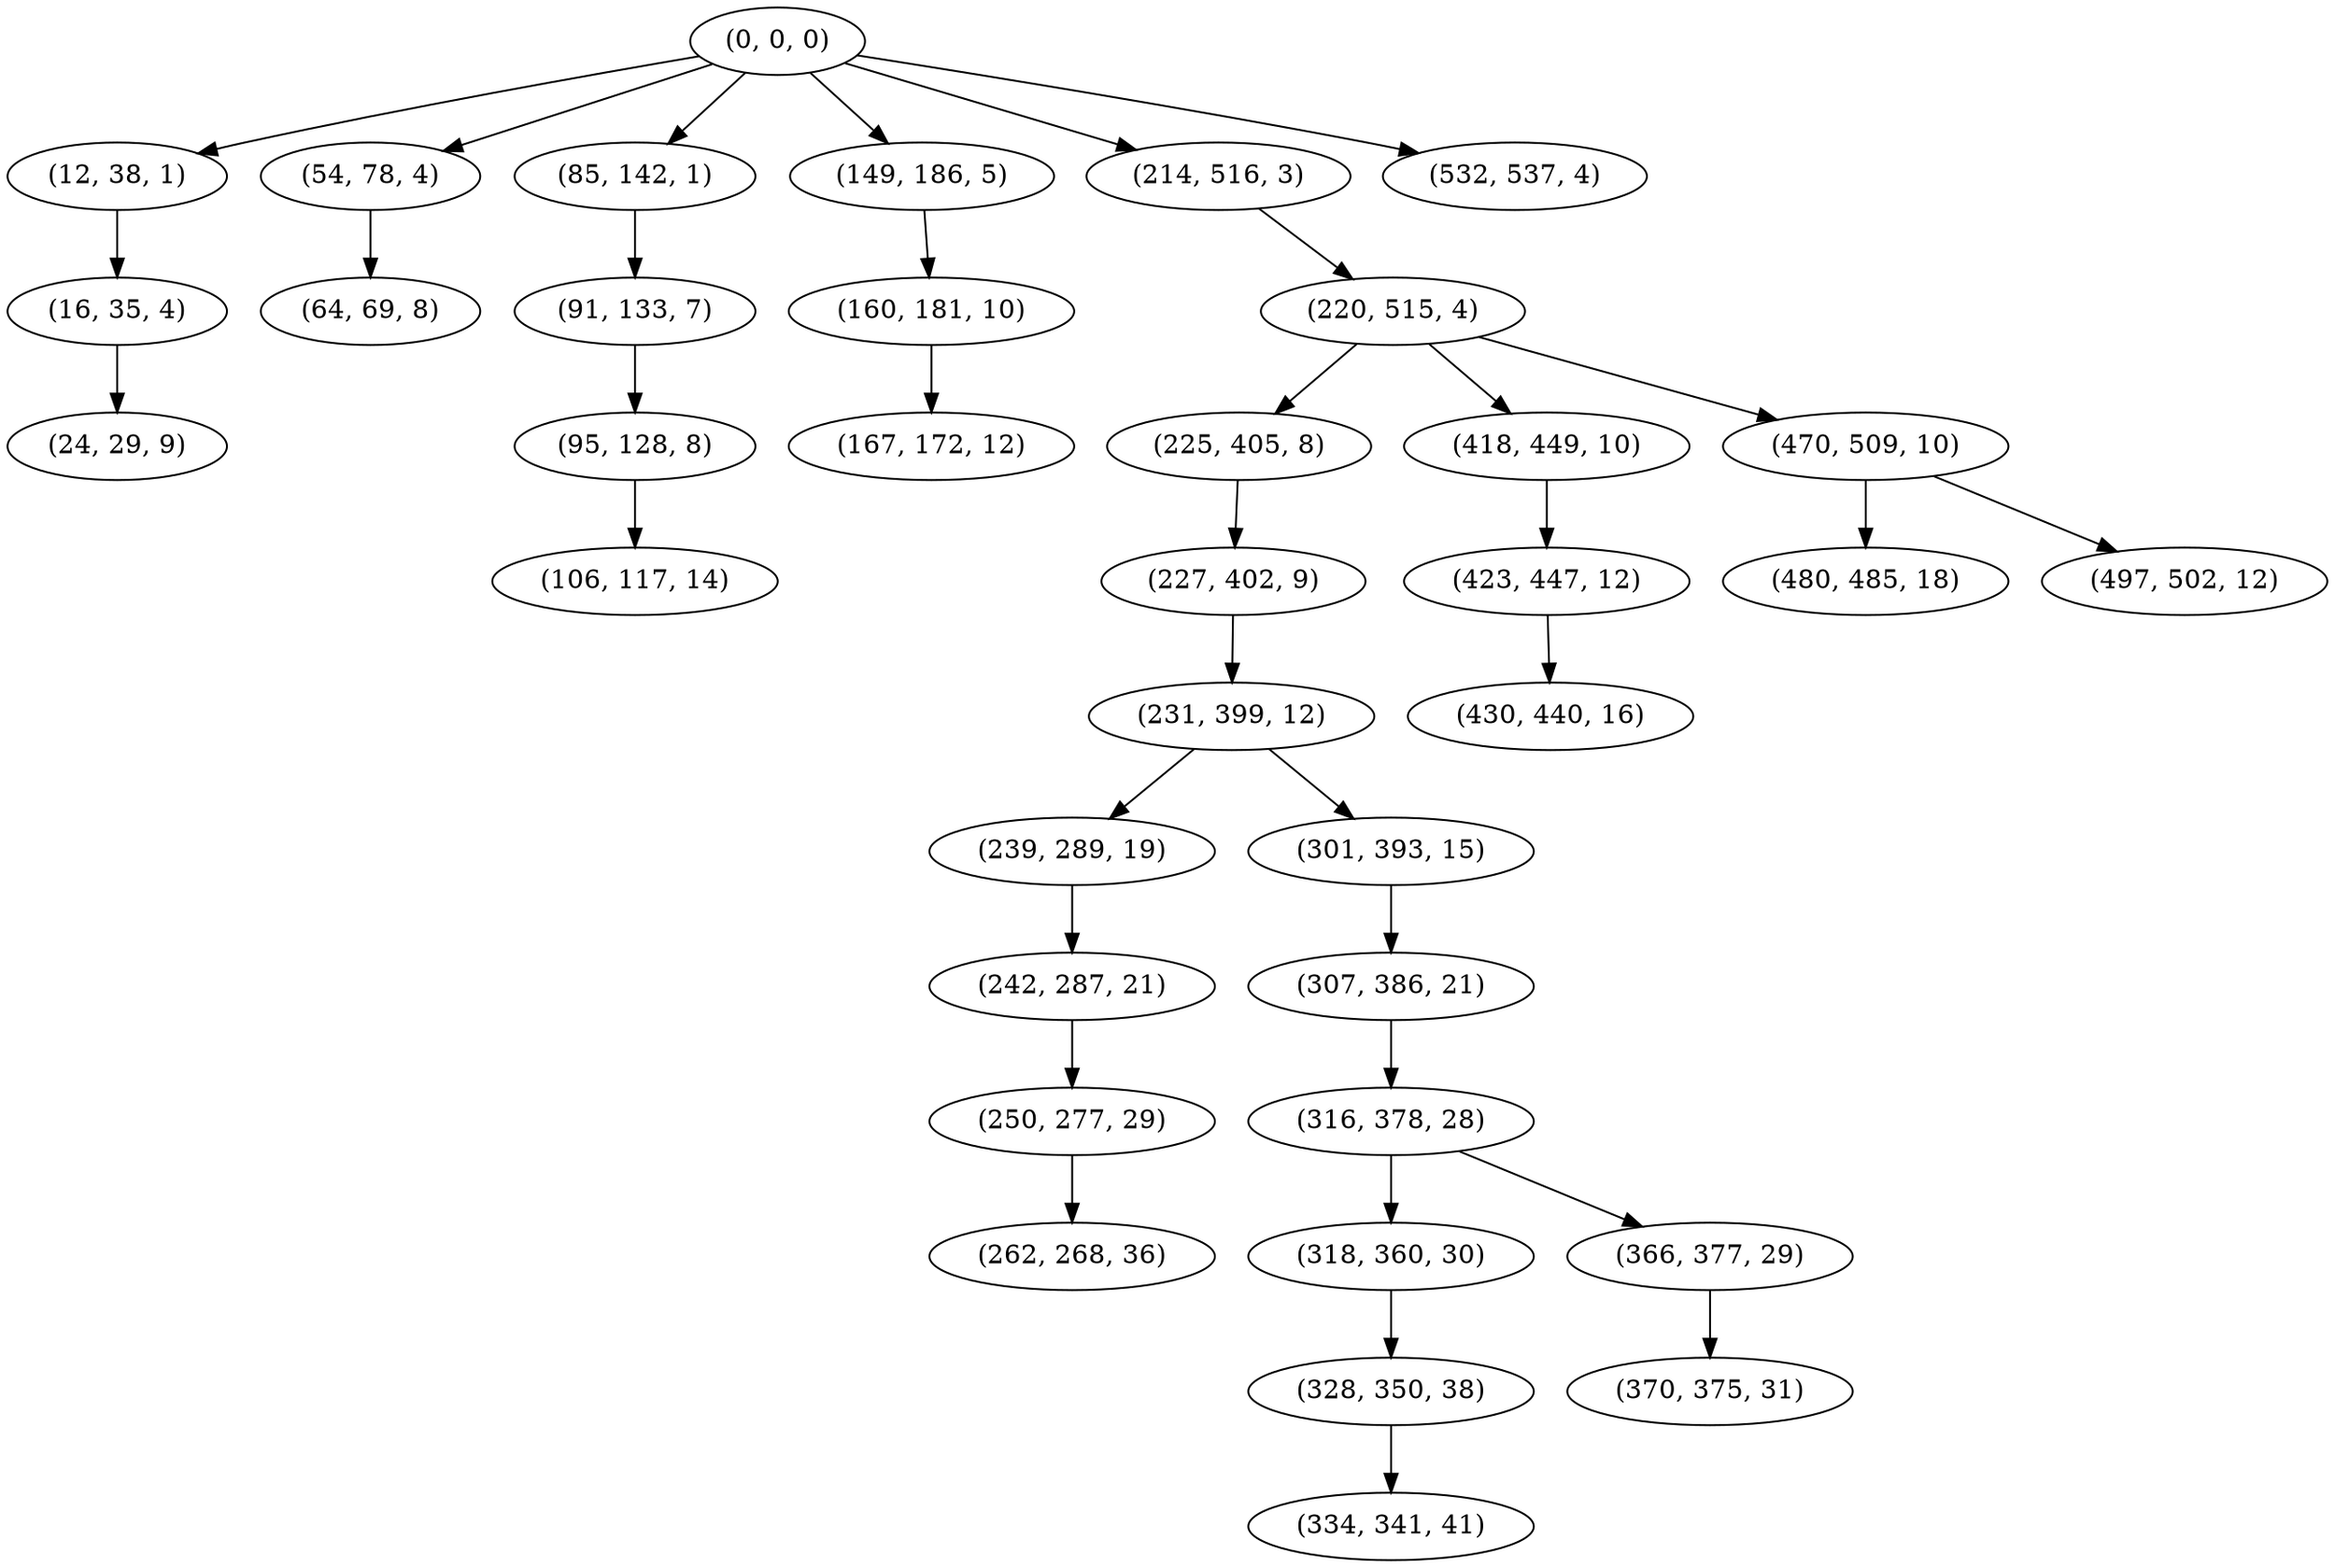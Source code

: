 digraph tree {
    "(0, 0, 0)";
    "(12, 38, 1)";
    "(16, 35, 4)";
    "(24, 29, 9)";
    "(54, 78, 4)";
    "(64, 69, 8)";
    "(85, 142, 1)";
    "(91, 133, 7)";
    "(95, 128, 8)";
    "(106, 117, 14)";
    "(149, 186, 5)";
    "(160, 181, 10)";
    "(167, 172, 12)";
    "(214, 516, 3)";
    "(220, 515, 4)";
    "(225, 405, 8)";
    "(227, 402, 9)";
    "(231, 399, 12)";
    "(239, 289, 19)";
    "(242, 287, 21)";
    "(250, 277, 29)";
    "(262, 268, 36)";
    "(301, 393, 15)";
    "(307, 386, 21)";
    "(316, 378, 28)";
    "(318, 360, 30)";
    "(328, 350, 38)";
    "(334, 341, 41)";
    "(366, 377, 29)";
    "(370, 375, 31)";
    "(418, 449, 10)";
    "(423, 447, 12)";
    "(430, 440, 16)";
    "(470, 509, 10)";
    "(480, 485, 18)";
    "(497, 502, 12)";
    "(532, 537, 4)";
    "(0, 0, 0)" -> "(12, 38, 1)";
    "(0, 0, 0)" -> "(54, 78, 4)";
    "(0, 0, 0)" -> "(85, 142, 1)";
    "(0, 0, 0)" -> "(149, 186, 5)";
    "(0, 0, 0)" -> "(214, 516, 3)";
    "(0, 0, 0)" -> "(532, 537, 4)";
    "(12, 38, 1)" -> "(16, 35, 4)";
    "(16, 35, 4)" -> "(24, 29, 9)";
    "(54, 78, 4)" -> "(64, 69, 8)";
    "(85, 142, 1)" -> "(91, 133, 7)";
    "(91, 133, 7)" -> "(95, 128, 8)";
    "(95, 128, 8)" -> "(106, 117, 14)";
    "(149, 186, 5)" -> "(160, 181, 10)";
    "(160, 181, 10)" -> "(167, 172, 12)";
    "(214, 516, 3)" -> "(220, 515, 4)";
    "(220, 515, 4)" -> "(225, 405, 8)";
    "(220, 515, 4)" -> "(418, 449, 10)";
    "(220, 515, 4)" -> "(470, 509, 10)";
    "(225, 405, 8)" -> "(227, 402, 9)";
    "(227, 402, 9)" -> "(231, 399, 12)";
    "(231, 399, 12)" -> "(239, 289, 19)";
    "(231, 399, 12)" -> "(301, 393, 15)";
    "(239, 289, 19)" -> "(242, 287, 21)";
    "(242, 287, 21)" -> "(250, 277, 29)";
    "(250, 277, 29)" -> "(262, 268, 36)";
    "(301, 393, 15)" -> "(307, 386, 21)";
    "(307, 386, 21)" -> "(316, 378, 28)";
    "(316, 378, 28)" -> "(318, 360, 30)";
    "(316, 378, 28)" -> "(366, 377, 29)";
    "(318, 360, 30)" -> "(328, 350, 38)";
    "(328, 350, 38)" -> "(334, 341, 41)";
    "(366, 377, 29)" -> "(370, 375, 31)";
    "(418, 449, 10)" -> "(423, 447, 12)";
    "(423, 447, 12)" -> "(430, 440, 16)";
    "(470, 509, 10)" -> "(480, 485, 18)";
    "(470, 509, 10)" -> "(497, 502, 12)";
}

